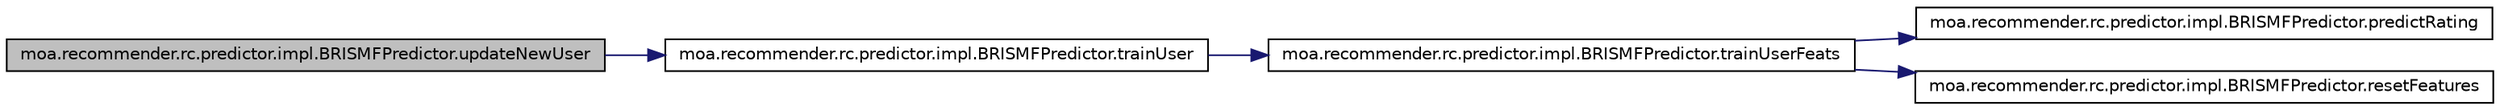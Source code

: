 digraph G
{
  edge [fontname="Helvetica",fontsize="10",labelfontname="Helvetica",labelfontsize="10"];
  node [fontname="Helvetica",fontsize="10",shape=record];
  rankdir=LR;
  Node1 [label="moa.recommender.rc.predictor.impl.BRISMFPredictor.updateNewUser",height=0.2,width=0.4,color="black", fillcolor="grey75", style="filled" fontcolor="black"];
  Node1 -> Node2 [color="midnightblue",fontsize="10",style="solid",fontname="Helvetica"];
  Node2 [label="moa.recommender.rc.predictor.impl.BRISMFPredictor.trainUser",height=0.2,width=0.4,color="black", fillcolor="white", style="filled",URL="$classmoa_1_1recommender_1_1rc_1_1predictor_1_1impl_1_1BRISMFPredictor.html#a42a19dc360f5f9e93b71b5290a922c5b"];
  Node2 -> Node3 [color="midnightblue",fontsize="10",style="solid",fontname="Helvetica"];
  Node3 [label="moa.recommender.rc.predictor.impl.BRISMFPredictor.trainUserFeats",height=0.2,width=0.4,color="black", fillcolor="white", style="filled",URL="$classmoa_1_1recommender_1_1rc_1_1predictor_1_1impl_1_1BRISMFPredictor.html#aa082853b620c2139630e0932870c593d"];
  Node3 -> Node4 [color="midnightblue",fontsize="10",style="solid",fontname="Helvetica"];
  Node4 [label="moa.recommender.rc.predictor.impl.BRISMFPredictor.predictRating",height=0.2,width=0.4,color="black", fillcolor="white", style="filled",URL="$classmoa_1_1recommender_1_1rc_1_1predictor_1_1impl_1_1BRISMFPredictor.html#a59a7c46bea112384c6cdf1ac90895874"];
  Node3 -> Node5 [color="midnightblue",fontsize="10",style="solid",fontname="Helvetica"];
  Node5 [label="moa.recommender.rc.predictor.impl.BRISMFPredictor.resetFeatures",height=0.2,width=0.4,color="black", fillcolor="white", style="filled",URL="$classmoa_1_1recommender_1_1rc_1_1predictor_1_1impl_1_1BRISMFPredictor.html#ab2b684b2a6cfe3a1866eaa1a0abcc392"];
}
